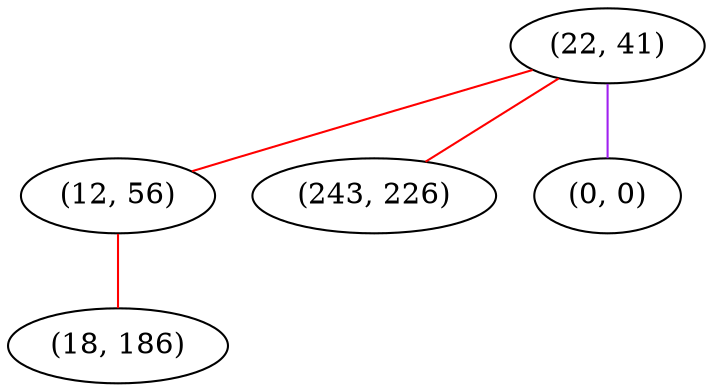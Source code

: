 graph "" {
"(22, 41)";
"(12, 56)";
"(243, 226)";
"(0, 0)";
"(18, 186)";
"(22, 41)" -- "(243, 226)"  [color=red, key=0, weight=1];
"(22, 41)" -- "(0, 0)"  [color=purple, key=0, weight=4];
"(22, 41)" -- "(12, 56)"  [color=red, key=0, weight=1];
"(12, 56)" -- "(18, 186)"  [color=red, key=0, weight=1];
}
